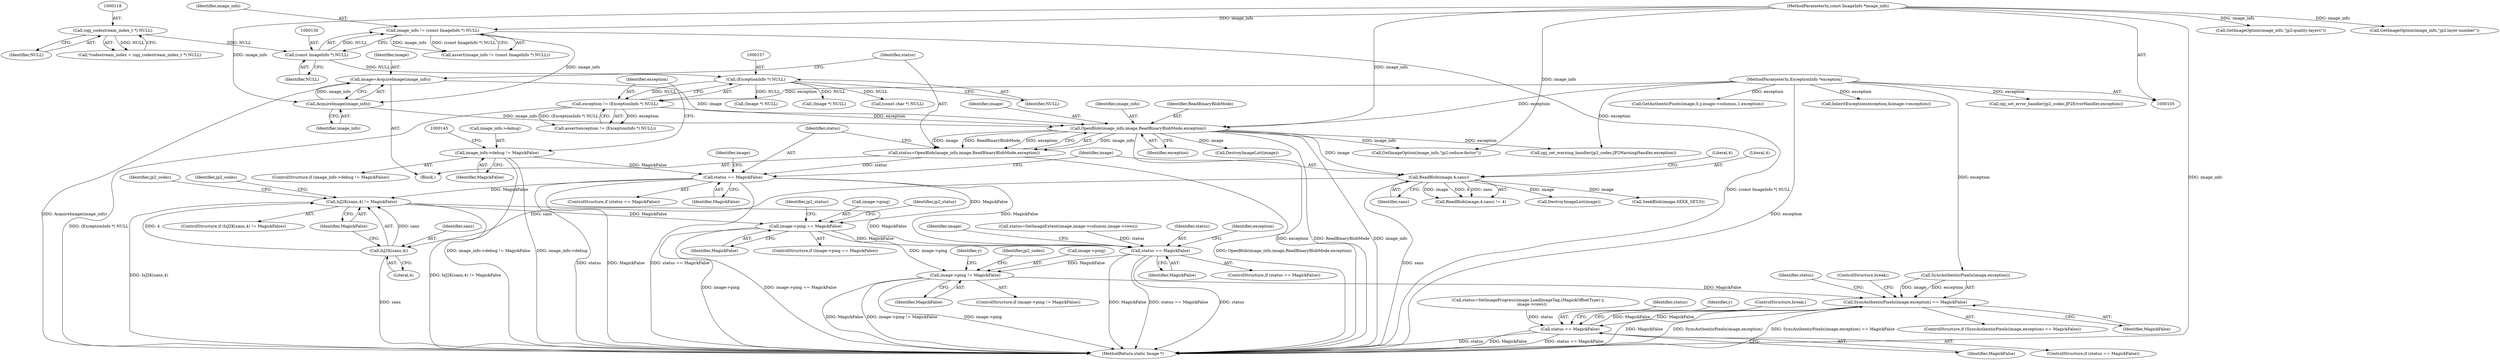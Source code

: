 digraph "0_ImageMagick_ac23b02ecb741e5de60f5235ea443790c88a0b80@pointer" {
"1000451" [label="(Call,image->ping == MagickFalse)"];
"1000177" [label="(Call,status == MagickFalse)"];
"1000169" [label="(Call,status=OpenBlob(image_info,image,ReadBinaryBlobMode,exception))"];
"1000171" [label="(Call,OpenBlob(image_info,image,ReadBinaryBlobMode,exception))"];
"1000167" [label="(Call,AcquireImage(image_info))"];
"1000127" [label="(Call,image_info != (const ImageInfo *) NULL)"];
"1000106" [label="(MethodParameterIn,const ImageInfo *image_info)"];
"1000129" [label="(Call,(const ImageInfo *) NULL)"];
"1000117" [label="(Call,(opj_codestream_index_t *) NULL)"];
"1000165" [label="(Call,image=AcquireImage(image_info))"];
"1000154" [label="(Call,exception != (ExceptionInfo *) NULL)"];
"1000107" [label="(MethodParameterIn,ExceptionInfo *exception)"];
"1000156" [label="(Call,(ExceptionInfo *) NULL)"];
"1000139" [label="(Call,image_info->debug != MagickFalse)"];
"1000225" [label="(Call,IsJ2K(sans,4) != MagickFalse)"];
"1000226" [label="(Call,IsJ2K(sans,4))"];
"1000191" [label="(Call,ReadBlob(image,4,sans))"];
"1000649" [label="(Call,status == MagickFalse)"];
"1000739" [label="(Call,image->ping != MagickFalse)"];
"1000980" [label="(Call,SyncAuthenticPixels(image,exception) == MagickFalse)"];
"1000998" [label="(Call,status == MagickFalse)"];
"1000451" [label="(Call,image->ping == MagickFalse)"];
"1000986" [label="(Call,status=SetImageProgress(image,LoadImageTag,(MagickOffsetType) y,\n      image->rows))"];
"1000195" [label="(Literal,4)"];
"1000202" [label="(Call,(Image *) NULL)"];
"1000115" [label="(Call,*codestream_index = (opj_codestream_index_t *) NULL)"];
"1000143" [label="(Identifier,MagickFalse)"];
"1000653" [label="(Call,InheritException(exception,&image->exception))"];
"1000757" [label="(Identifier,y)"];
"1000191" [label="(Call,ReadBlob(image,4,sans))"];
"1000458" [label="(Identifier,jp2_status)"];
"1000166" [label="(Identifier,image)"];
"1000231" [label="(Identifier,jp2_codec)"];
"1000980" [label="(Call,SyncAuthenticPixels(image,exception) == MagickFalse)"];
"1000155" [label="(Identifier,exception)"];
"1000176" [label="(ControlStructure,if (status == MagickFalse))"];
"1000190" [label="(Call,ReadBlob(image,4,sans) != 4)"];
"1000738" [label="(ControlStructure,if (image->ping != MagickFalse))"];
"1000984" [label="(Identifier,MagickFalse)"];
"1000746" [label="(Identifier,jp2_codec)"];
"1000140" [label="(Call,image_info->debug)"];
"1000243" [label="(Call,opj_set_error_handler(jp2_codec,JP2ErrorHandler,exception))"];
"1000638" [label="(Call,status=SetImageExtent(image,image->columns,image->rows))"];
"1000236" [label="(Identifier,jp2_codec)"];
"1000252" [label="(Call,GetImageOption(image_info,\"jp2:reduce-factor\"))"];
"1000127" [label="(Call,image_info != (const ImageInfo *) NULL)"];
"1000106" [label="(MethodParameterIn,const ImageInfo *image_info)"];
"1000129" [label="(Call,(const ImageInfo *) NULL)"];
"1000186" [label="(Call,(Image *) NULL)"];
"1000258" [label="(Call,(const char *) NULL)"];
"1000228" [label="(Literal,4)"];
"1000182" [label="(Identifier,image)"];
"1000119" [label="(Identifier,NULL)"];
"1000224" [label="(ControlStructure,if (IsJ2K(sans,4) != MagickFalse))"];
"1000156" [label="(Call,(ExceptionInfo *) NULL)"];
"1000165" [label="(Call,image=AcquireImage(image_info))"];
"1000192" [label="(Identifier,image)"];
"1000455" [label="(Identifier,MagickFalse)"];
"1000226" [label="(Call,IsJ2K(sans,4))"];
"1000194" [label="(Identifier,sans)"];
"1000987" [label="(Identifier,status)"];
"1000999" [label="(Identifier,status)"];
"1000179" [label="(Identifier,MagickFalse)"];
"1000649" [label="(Call,status == MagickFalse)"];
"1000225" [label="(Call,IsJ2K(sans,4) != MagickFalse)"];
"1000450" [label="(ControlStructure,if (image->ping == MagickFalse))"];
"1001016" [label="(MethodReturn,static Image *)"];
"1000175" [label="(Identifier,exception)"];
"1000107" [label="(MethodParameterIn,ExceptionInfo *exception)"];
"1000229" [label="(Identifier,MagickFalse)"];
"1000177" [label="(Call,status == MagickFalse)"];
"1000981" [label="(Call,SyncAuthenticPixels(image,exception))"];
"1000171" [label="(Call,OpenBlob(image_info,image,ReadBinaryBlobMode,exception))"];
"1000131" [label="(Identifier,NULL)"];
"1000169" [label="(Call,status=OpenBlob(image_info,image,ReadBinaryBlobMode,exception))"];
"1000227" [label="(Identifier,sans)"];
"1000767" [label="(Identifier,y)"];
"1000174" [label="(Identifier,ReadBinaryBlobMode)"];
"1000452" [label="(Call,image->ping)"];
"1000743" [label="(Identifier,MagickFalse)"];
"1000773" [label="(Call,GetAuthenticPixels(image,0,y,image->columns,1,exception))"];
"1000173" [label="(Identifier,image)"];
"1000167" [label="(Call,AcquireImage(image_info))"];
"1000650" [label="(Identifier,status)"];
"1000997" [label="(ControlStructure,if (status == MagickFalse))"];
"1000269" [label="(Call,GetImageOption(image_info,\"jp2:quality-layers\"))"];
"1000979" [label="(ControlStructure,if (SyncAuthenticPixels(image,exception) == MagickFalse))"];
"1001001" [label="(ControlStructure,break;)"];
"1000158" [label="(Identifier,NULL)"];
"1000985" [label="(ControlStructure,break;)"];
"1000740" [label="(Call,image->ping)"];
"1000199" [label="(Call,DestroyImageList(image))"];
"1000654" [label="(Identifier,exception)"];
"1000139" [label="(Call,image_info->debug != MagickFalse)"];
"1000239" [label="(Call,opj_set_warning_handler(jp2_codec,JP2WarningHandler,exception))"];
"1000178" [label="(Identifier,status)"];
"1000207" [label="(Call,SeekBlob(image,SEEK_SET,0))"];
"1000739" [label="(Call,image->ping != MagickFalse)"];
"1000108" [label="(Block,)"];
"1000280" [label="(Call,GetImageOption(image_info,\"jp2:layer-number\"))"];
"1000128" [label="(Identifier,image_info)"];
"1000474" [label="(Identifier,jp2_status)"];
"1000170" [label="(Identifier,status)"];
"1000126" [label="(Call,assert(image_info != (const ImageInfo *) NULL))"];
"1000153" [label="(Call,assert(exception != (ExceptionInfo *) NULL))"];
"1000998" [label="(Call,status == MagickFalse)"];
"1000117" [label="(Call,(opj_codestream_index_t *) NULL)"];
"1000183" [label="(Call,DestroyImageList(image))"];
"1000648" [label="(ControlStructure,if (status == MagickFalse))"];
"1000168" [label="(Identifier,image_info)"];
"1000154" [label="(Call,exception != (ExceptionInfo *) NULL)"];
"1000138" [label="(ControlStructure,if (image_info->debug != MagickFalse))"];
"1001000" [label="(Identifier,MagickFalse)"];
"1000193" [label="(Literal,4)"];
"1000664" [label="(Identifier,image)"];
"1000172" [label="(Identifier,image_info)"];
"1000651" [label="(Identifier,MagickFalse)"];
"1000451" -> "1000450"  [label="AST: "];
"1000451" -> "1000455"  [label="CFG: "];
"1000452" -> "1000451"  [label="AST: "];
"1000455" -> "1000451"  [label="AST: "];
"1000458" -> "1000451"  [label="CFG: "];
"1000474" -> "1000451"  [label="CFG: "];
"1000451" -> "1001016"  [label="DDG: image->ping"];
"1000451" -> "1001016"  [label="DDG: image->ping == MagickFalse"];
"1000177" -> "1000451"  [label="DDG: MagickFalse"];
"1000225" -> "1000451"  [label="DDG: MagickFalse"];
"1000451" -> "1000649"  [label="DDG: MagickFalse"];
"1000451" -> "1000739"  [label="DDG: image->ping"];
"1000177" -> "1000176"  [label="AST: "];
"1000177" -> "1000179"  [label="CFG: "];
"1000178" -> "1000177"  [label="AST: "];
"1000179" -> "1000177"  [label="AST: "];
"1000182" -> "1000177"  [label="CFG: "];
"1000192" -> "1000177"  [label="CFG: "];
"1000177" -> "1001016"  [label="DDG: status"];
"1000177" -> "1001016"  [label="DDG: MagickFalse"];
"1000177" -> "1001016"  [label="DDG: status == MagickFalse"];
"1000169" -> "1000177"  [label="DDG: status"];
"1000139" -> "1000177"  [label="DDG: MagickFalse"];
"1000177" -> "1000225"  [label="DDG: MagickFalse"];
"1000177" -> "1000649"  [label="DDG: MagickFalse"];
"1000169" -> "1000108"  [label="AST: "];
"1000169" -> "1000171"  [label="CFG: "];
"1000170" -> "1000169"  [label="AST: "];
"1000171" -> "1000169"  [label="AST: "];
"1000178" -> "1000169"  [label="CFG: "];
"1000169" -> "1001016"  [label="DDG: OpenBlob(image_info,image,ReadBinaryBlobMode,exception)"];
"1000171" -> "1000169"  [label="DDG: image_info"];
"1000171" -> "1000169"  [label="DDG: image"];
"1000171" -> "1000169"  [label="DDG: ReadBinaryBlobMode"];
"1000171" -> "1000169"  [label="DDG: exception"];
"1000171" -> "1000175"  [label="CFG: "];
"1000172" -> "1000171"  [label="AST: "];
"1000173" -> "1000171"  [label="AST: "];
"1000174" -> "1000171"  [label="AST: "];
"1000175" -> "1000171"  [label="AST: "];
"1000171" -> "1001016"  [label="DDG: image_info"];
"1000171" -> "1001016"  [label="DDG: exception"];
"1000171" -> "1001016"  [label="DDG: ReadBinaryBlobMode"];
"1000167" -> "1000171"  [label="DDG: image_info"];
"1000106" -> "1000171"  [label="DDG: image_info"];
"1000165" -> "1000171"  [label="DDG: image"];
"1000154" -> "1000171"  [label="DDG: exception"];
"1000107" -> "1000171"  [label="DDG: exception"];
"1000171" -> "1000183"  [label="DDG: image"];
"1000171" -> "1000191"  [label="DDG: image"];
"1000171" -> "1000239"  [label="DDG: exception"];
"1000171" -> "1000252"  [label="DDG: image_info"];
"1000167" -> "1000165"  [label="AST: "];
"1000167" -> "1000168"  [label="CFG: "];
"1000168" -> "1000167"  [label="AST: "];
"1000165" -> "1000167"  [label="CFG: "];
"1000167" -> "1000165"  [label="DDG: image_info"];
"1000127" -> "1000167"  [label="DDG: image_info"];
"1000106" -> "1000167"  [label="DDG: image_info"];
"1000127" -> "1000126"  [label="AST: "];
"1000127" -> "1000129"  [label="CFG: "];
"1000128" -> "1000127"  [label="AST: "];
"1000129" -> "1000127"  [label="AST: "];
"1000126" -> "1000127"  [label="CFG: "];
"1000127" -> "1001016"  [label="DDG: (const ImageInfo *) NULL"];
"1000127" -> "1000126"  [label="DDG: image_info"];
"1000127" -> "1000126"  [label="DDG: (const ImageInfo *) NULL"];
"1000106" -> "1000127"  [label="DDG: image_info"];
"1000129" -> "1000127"  [label="DDG: NULL"];
"1000106" -> "1000105"  [label="AST: "];
"1000106" -> "1001016"  [label="DDG: image_info"];
"1000106" -> "1000252"  [label="DDG: image_info"];
"1000106" -> "1000269"  [label="DDG: image_info"];
"1000106" -> "1000280"  [label="DDG: image_info"];
"1000129" -> "1000131"  [label="CFG: "];
"1000130" -> "1000129"  [label="AST: "];
"1000131" -> "1000129"  [label="AST: "];
"1000117" -> "1000129"  [label="DDG: NULL"];
"1000129" -> "1000156"  [label="DDG: NULL"];
"1000117" -> "1000115"  [label="AST: "];
"1000117" -> "1000119"  [label="CFG: "];
"1000118" -> "1000117"  [label="AST: "];
"1000119" -> "1000117"  [label="AST: "];
"1000115" -> "1000117"  [label="CFG: "];
"1000117" -> "1000115"  [label="DDG: NULL"];
"1000165" -> "1000108"  [label="AST: "];
"1000166" -> "1000165"  [label="AST: "];
"1000170" -> "1000165"  [label="CFG: "];
"1000165" -> "1001016"  [label="DDG: AcquireImage(image_info)"];
"1000154" -> "1000153"  [label="AST: "];
"1000154" -> "1000156"  [label="CFG: "];
"1000155" -> "1000154"  [label="AST: "];
"1000156" -> "1000154"  [label="AST: "];
"1000153" -> "1000154"  [label="CFG: "];
"1000154" -> "1001016"  [label="DDG: (ExceptionInfo *) NULL"];
"1000154" -> "1000153"  [label="DDG: exception"];
"1000154" -> "1000153"  [label="DDG: (ExceptionInfo *) NULL"];
"1000107" -> "1000154"  [label="DDG: exception"];
"1000156" -> "1000154"  [label="DDG: NULL"];
"1000107" -> "1000105"  [label="AST: "];
"1000107" -> "1001016"  [label="DDG: exception"];
"1000107" -> "1000239"  [label="DDG: exception"];
"1000107" -> "1000243"  [label="DDG: exception"];
"1000107" -> "1000653"  [label="DDG: exception"];
"1000107" -> "1000773"  [label="DDG: exception"];
"1000107" -> "1000981"  [label="DDG: exception"];
"1000156" -> "1000158"  [label="CFG: "];
"1000157" -> "1000156"  [label="AST: "];
"1000158" -> "1000156"  [label="AST: "];
"1000156" -> "1000186"  [label="DDG: NULL"];
"1000156" -> "1000202"  [label="DDG: NULL"];
"1000156" -> "1000258"  [label="DDG: NULL"];
"1000139" -> "1000138"  [label="AST: "];
"1000139" -> "1000143"  [label="CFG: "];
"1000140" -> "1000139"  [label="AST: "];
"1000143" -> "1000139"  [label="AST: "];
"1000145" -> "1000139"  [label="CFG: "];
"1000155" -> "1000139"  [label="CFG: "];
"1000139" -> "1001016"  [label="DDG: image_info->debug != MagickFalse"];
"1000139" -> "1001016"  [label="DDG: image_info->debug"];
"1000225" -> "1000224"  [label="AST: "];
"1000225" -> "1000229"  [label="CFG: "];
"1000226" -> "1000225"  [label="AST: "];
"1000229" -> "1000225"  [label="AST: "];
"1000231" -> "1000225"  [label="CFG: "];
"1000236" -> "1000225"  [label="CFG: "];
"1000225" -> "1001016"  [label="DDG: IsJ2K(sans,4) != MagickFalse"];
"1000225" -> "1001016"  [label="DDG: IsJ2K(sans,4)"];
"1000226" -> "1000225"  [label="DDG: sans"];
"1000226" -> "1000225"  [label="DDG: 4"];
"1000225" -> "1000649"  [label="DDG: MagickFalse"];
"1000226" -> "1000228"  [label="CFG: "];
"1000227" -> "1000226"  [label="AST: "];
"1000228" -> "1000226"  [label="AST: "];
"1000229" -> "1000226"  [label="CFG: "];
"1000226" -> "1001016"  [label="DDG: sans"];
"1000191" -> "1000226"  [label="DDG: sans"];
"1000191" -> "1000190"  [label="AST: "];
"1000191" -> "1000194"  [label="CFG: "];
"1000192" -> "1000191"  [label="AST: "];
"1000193" -> "1000191"  [label="AST: "];
"1000194" -> "1000191"  [label="AST: "];
"1000195" -> "1000191"  [label="CFG: "];
"1000191" -> "1001016"  [label="DDG: sans"];
"1000191" -> "1000190"  [label="DDG: image"];
"1000191" -> "1000190"  [label="DDG: 4"];
"1000191" -> "1000190"  [label="DDG: sans"];
"1000191" -> "1000199"  [label="DDG: image"];
"1000191" -> "1000207"  [label="DDG: image"];
"1000649" -> "1000648"  [label="AST: "];
"1000649" -> "1000651"  [label="CFG: "];
"1000650" -> "1000649"  [label="AST: "];
"1000651" -> "1000649"  [label="AST: "];
"1000654" -> "1000649"  [label="CFG: "];
"1000664" -> "1000649"  [label="CFG: "];
"1000649" -> "1001016"  [label="DDG: status"];
"1000649" -> "1001016"  [label="DDG: MagickFalse"];
"1000649" -> "1001016"  [label="DDG: status == MagickFalse"];
"1000638" -> "1000649"  [label="DDG: status"];
"1000649" -> "1000739"  [label="DDG: MagickFalse"];
"1000739" -> "1000738"  [label="AST: "];
"1000739" -> "1000743"  [label="CFG: "];
"1000740" -> "1000739"  [label="AST: "];
"1000743" -> "1000739"  [label="AST: "];
"1000746" -> "1000739"  [label="CFG: "];
"1000757" -> "1000739"  [label="CFG: "];
"1000739" -> "1001016"  [label="DDG: image->ping != MagickFalse"];
"1000739" -> "1001016"  [label="DDG: image->ping"];
"1000739" -> "1001016"  [label="DDG: MagickFalse"];
"1000739" -> "1000980"  [label="DDG: MagickFalse"];
"1000980" -> "1000979"  [label="AST: "];
"1000980" -> "1000984"  [label="CFG: "];
"1000981" -> "1000980"  [label="AST: "];
"1000984" -> "1000980"  [label="AST: "];
"1000985" -> "1000980"  [label="CFG: "];
"1000987" -> "1000980"  [label="CFG: "];
"1000980" -> "1001016"  [label="DDG: MagickFalse"];
"1000980" -> "1001016"  [label="DDG: SyncAuthenticPixels(image,exception)"];
"1000980" -> "1001016"  [label="DDG: SyncAuthenticPixels(image,exception) == MagickFalse"];
"1000981" -> "1000980"  [label="DDG: image"];
"1000981" -> "1000980"  [label="DDG: exception"];
"1000998" -> "1000980"  [label="DDG: MagickFalse"];
"1000980" -> "1000998"  [label="DDG: MagickFalse"];
"1000998" -> "1000997"  [label="AST: "];
"1000998" -> "1001000"  [label="CFG: "];
"1000999" -> "1000998"  [label="AST: "];
"1001000" -> "1000998"  [label="AST: "];
"1001001" -> "1000998"  [label="CFG: "];
"1000767" -> "1000998"  [label="CFG: "];
"1000998" -> "1001016"  [label="DDG: status == MagickFalse"];
"1000998" -> "1001016"  [label="DDG: status"];
"1000998" -> "1001016"  [label="DDG: MagickFalse"];
"1000986" -> "1000998"  [label="DDG: status"];
}
